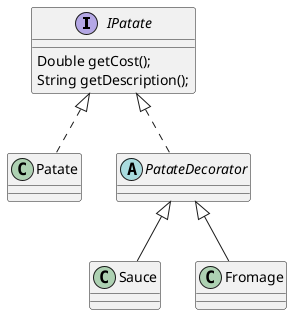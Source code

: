 @startuml diagramme de classe
interface IPatate {
    Double getCost(); 
    String getDescription(); 
}
class Patate implements IPatate 
abstract class PatateDecorator implements IPatate 
class Sauce extends PatateDecorator 
class Fromage extends PatateDecorator 
@enduml
